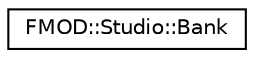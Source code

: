 digraph "Graphical Class Hierarchy"
{
  edge [fontname="Helvetica",fontsize="10",labelfontname="Helvetica",labelfontsize="10"];
  node [fontname="Helvetica",fontsize="10",shape=record];
  rankdir="LR";
  Node1 [label="FMOD::Studio::Bank",height=0.2,width=0.4,color="black", fillcolor="white", style="filled",URL="$class_f_m_o_d_1_1_studio_1_1_bank.html"];
}
